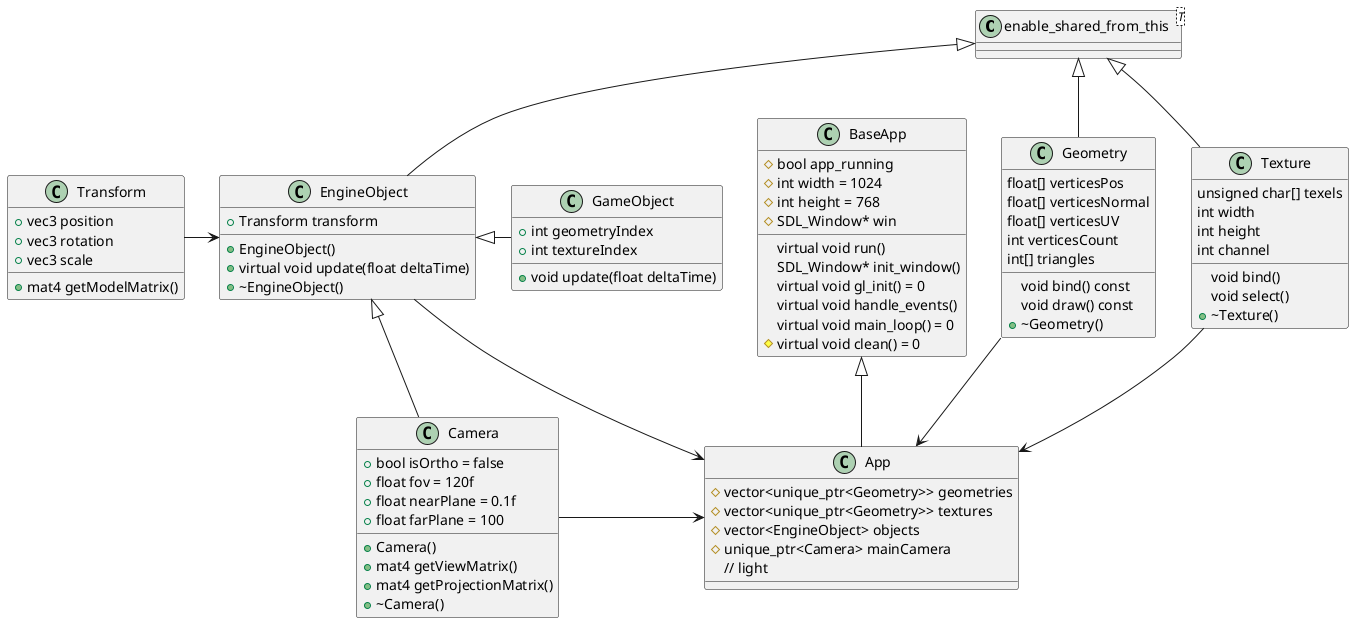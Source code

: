 @startuml
'https://plantuml.com/class-diagram

'abstract class AbstractList
'abstract AbstractCollection
'interface List
'interface Collection
'
'List <|-- AbstractList
'Collection <|-- AbstractCollection
'
'Collection <|- List
'AbstractCollection <|- AbstractList
'AbstractList <|-- ArrayList
'
'class ArrayList {
'Object[] elementData
'size()
'}
'
'enum TimeUnit {
'DAYS
'HOURS
'MINUTES
'}

class enable_shared_from_this<T>

BaseApp <|-- App

Geometry --> App
Texture --> App
Camera -> App

enable_shared_from_this <|-- EngineObject
enable_shared_from_this <|-- Geometry
enable_shared_from_this <|-- Texture

EngineObject <|-- Camera
EngineObject <|- GameObject

EngineObject --> App

Transform -> EngineObject

class BaseApp {
    #bool app_running
    #int width = 1024
    #int height = 768
    #SDL_Window* win

    virtual void run()
    SDL_Window* init_window()
    virtual void gl_init() = 0
    virtual void handle_events()
    virtual void main_loop() = 0
    #virtual void clean() = 0
}

class App {
    #vector<unique_ptr<Geometry>> geometries
    #vector<unique_ptr<Geometry>> textures
    #vector<EngineObject> objects
    #unique_ptr<Camera> mainCamera
    // light
}

class Geometry {
    float[] verticesPos
    float[] verticesNormal
    float[] verticesUV
    int verticesCount
    int[] triangles

    void bind() const
    void draw() const
    +~Geometry()
}

class Texture {
    unsigned char[] texels
    int width
    int height
    int channel

    void bind()
    void select()
    +~Texture()
}

class Camera {
    +bool isOrtho = false
    +float fov = 120f
    +float nearPlane = 0.1f
    +float farPlane = 100

    +Camera()
    +mat4 getViewMatrix()
    +mat4 getProjectionMatrix()
    +~Camera()
}

class Transform {
    +vec3 position
    +vec3 rotation
    +vec3 scale

    +mat4 getModelMatrix()
}

class EngineObject {
    +Transform transform

    +EngineObject()
    +virtual void update(float deltaTime)
    +~EngineObject()
}

class GameObject {
    +int geometryIndex
    +int textureIndex

    +void update(float deltaTime)
}

@enduml